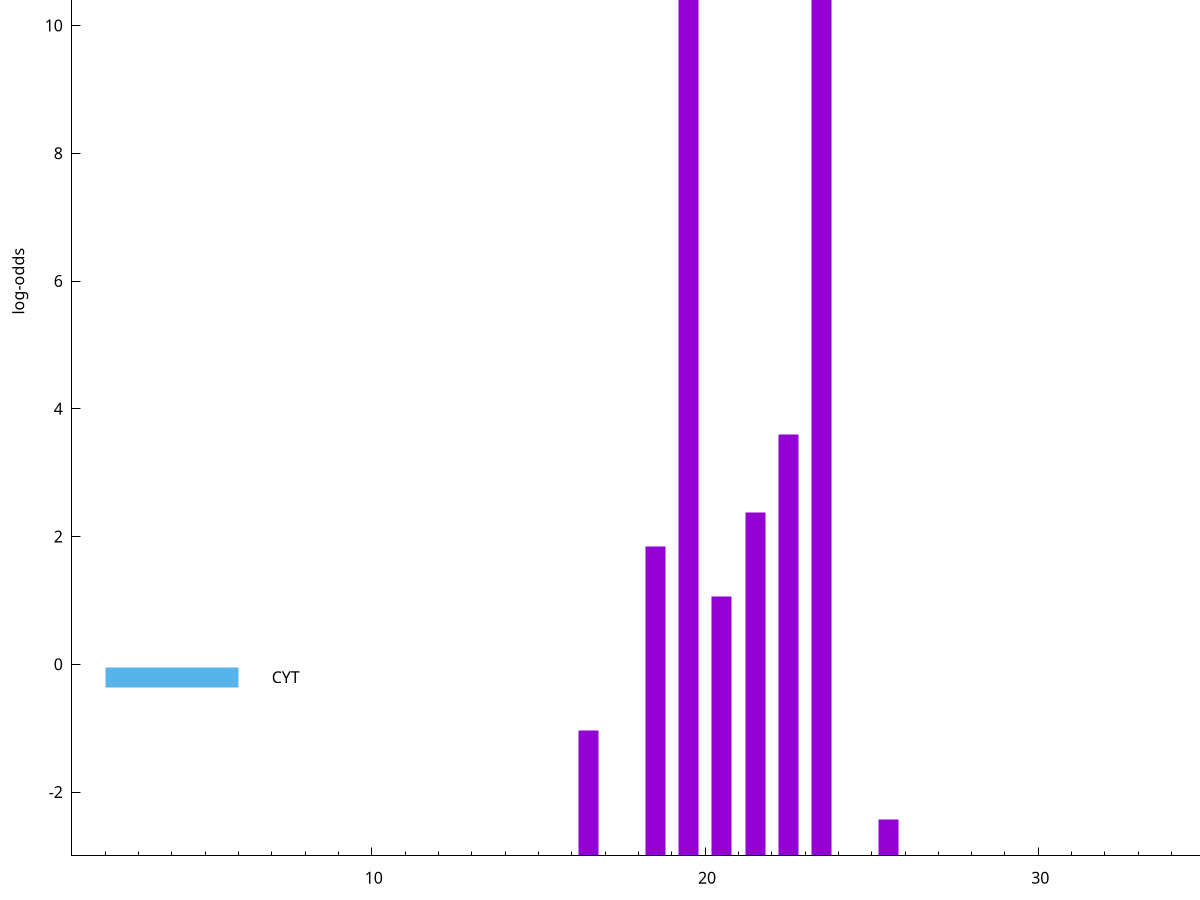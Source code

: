 set title "LipoP predictions for SRR5666496.gff"
set size 2., 1.4
set xrange [1:70] 
set mxtics 10
set yrange [-3:15]
set y2range [0:18]
set ylabel "log-odds"
set term postscript eps color solid "Helvetica" 30
set output "SRR5666496.gff4.eps"
set arrow from 2,13.2175 to 6,13.2175 nohead lt 1 lw 20
set label "SpI" at 7,13.2175
set arrow from 2,-0.200913 to 6,-0.200913 nohead lt 3 lw 20
set label "CYT" at 7,-0.200913
set arrow from 2,13.2175 to 6,13.2175 nohead lt 1 lw 20
set label "SpI" at 7,13.2175
# NOTE: The scores below are the log-odds scores with the threshold
# NOTE: subtracted (a hack to make gnuplot make the histogram all
# NOTE: look nice).
plot "-" axes x1y2 title "" with impulses lt 1 lw 20
23.500000 15.695200
19.500000 14.486500
22.500000 6.591000
21.500000 5.370430
18.500000 4.840930
20.500000 4.066860
16.500000 1.960440
25.500000 0.572900
e
exit
